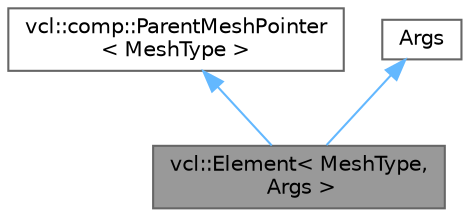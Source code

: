 digraph "vcl::Element&lt; MeshType, Args &gt;"
{
 // LATEX_PDF_SIZE
  bgcolor="transparent";
  edge [fontname=Helvetica,fontsize=10,labelfontname=Helvetica,labelfontsize=10];
  node [fontname=Helvetica,fontsize=10,shape=box,height=0.2,width=0.4];
  Node1 [label="vcl::Element\< MeshType,\l Args \>",height=0.2,width=0.4,color="gray40", fillcolor="grey60", style="filled", fontcolor="black",tooltip=" "];
  Node2 -> Node1 [dir="back",color="steelblue1",style="solid"];
  Node2 [label="vcl::comp::ParentMeshPointer\l\< MeshType \>",height=0.2,width=0.4,color="gray40", fillcolor="white", style="filled",URL="$classvcl_1_1comp_1_1ParentMeshPointer.html",tooltip=" "];
  Node3 -> Node1 [dir="back",color="steelblue1",style="solid"];
  Node3 [label="Args",height=0.2,width=0.4,color="gray40", fillcolor="white", style="filled",tooltip=" "];
}
